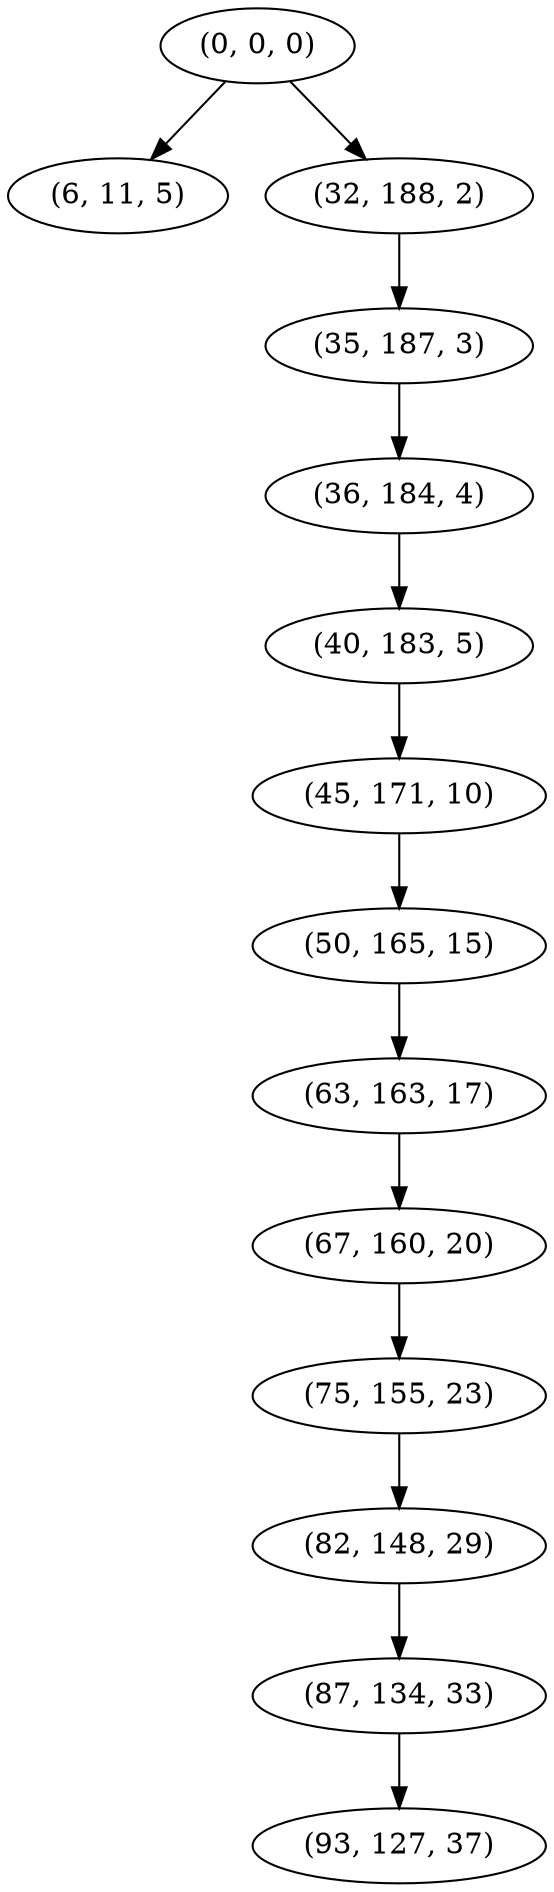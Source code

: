 digraph tree {
    "(0, 0, 0)";
    "(6, 11, 5)";
    "(32, 188, 2)";
    "(35, 187, 3)";
    "(36, 184, 4)";
    "(40, 183, 5)";
    "(45, 171, 10)";
    "(50, 165, 15)";
    "(63, 163, 17)";
    "(67, 160, 20)";
    "(75, 155, 23)";
    "(82, 148, 29)";
    "(87, 134, 33)";
    "(93, 127, 37)";
    "(0, 0, 0)" -> "(6, 11, 5)";
    "(0, 0, 0)" -> "(32, 188, 2)";
    "(32, 188, 2)" -> "(35, 187, 3)";
    "(35, 187, 3)" -> "(36, 184, 4)";
    "(36, 184, 4)" -> "(40, 183, 5)";
    "(40, 183, 5)" -> "(45, 171, 10)";
    "(45, 171, 10)" -> "(50, 165, 15)";
    "(50, 165, 15)" -> "(63, 163, 17)";
    "(63, 163, 17)" -> "(67, 160, 20)";
    "(67, 160, 20)" -> "(75, 155, 23)";
    "(75, 155, 23)" -> "(82, 148, 29)";
    "(82, 148, 29)" -> "(87, 134, 33)";
    "(87, 134, 33)" -> "(93, 127, 37)";
}
